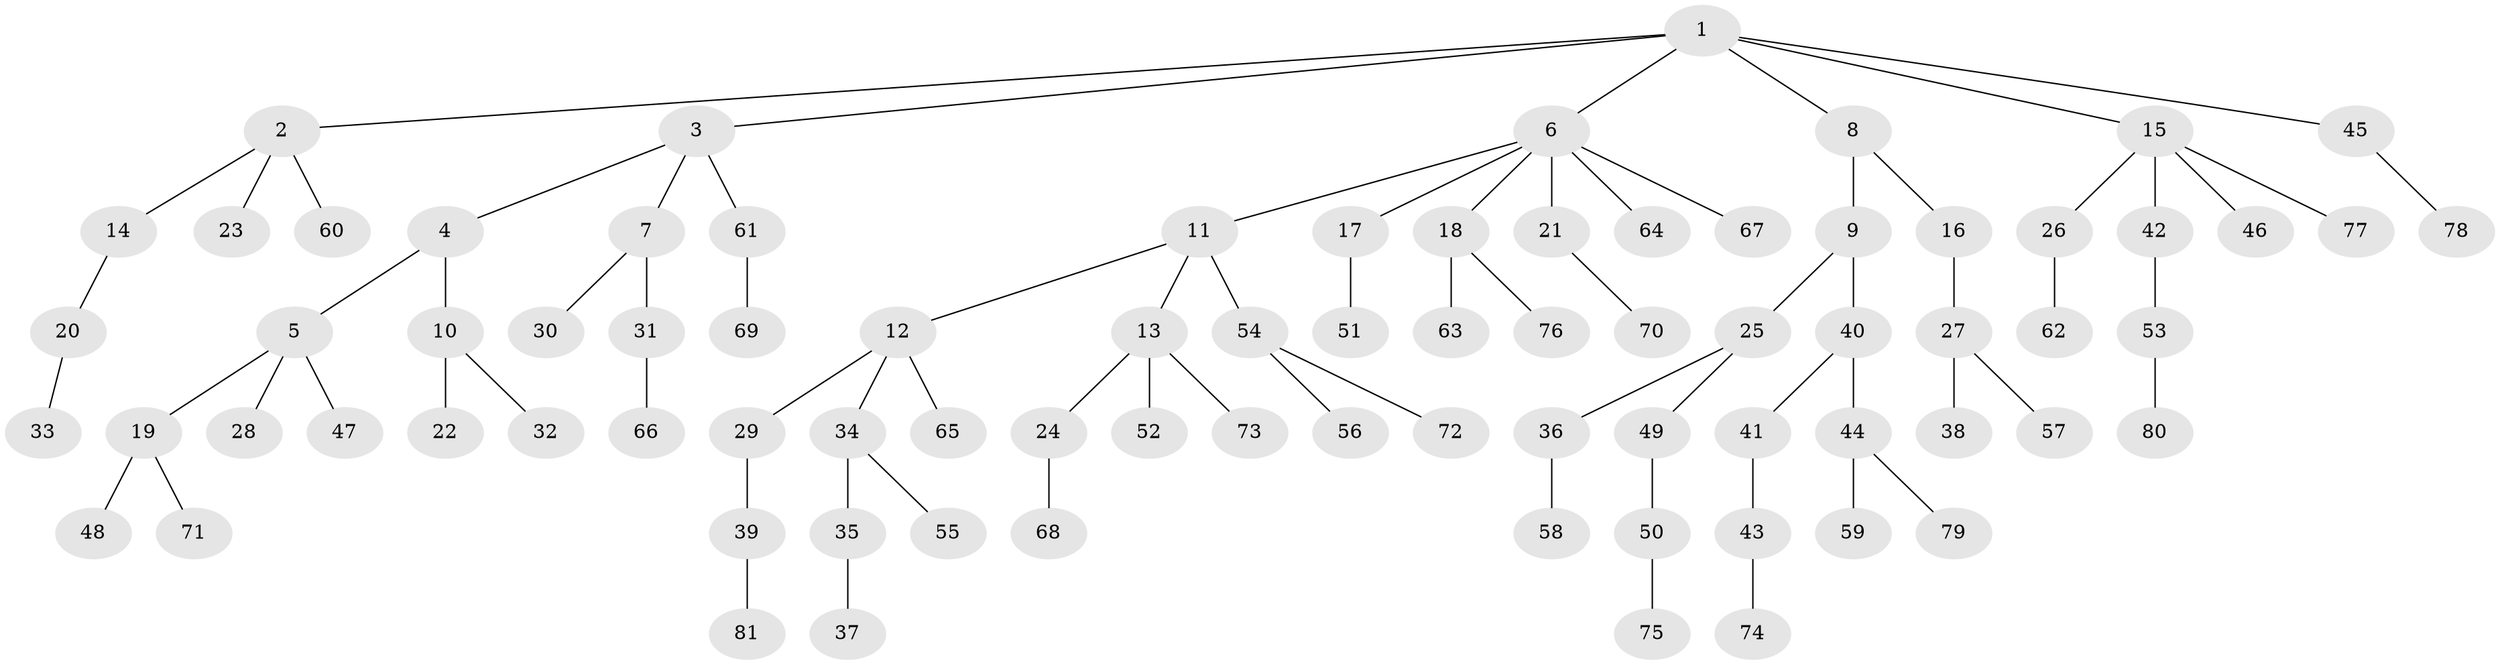 // coarse degree distribution, {8: 0.017241379310344827, 4: 0.08620689655172414, 5: 0.034482758620689655, 7: 0.017241379310344827, 3: 0.05172413793103448, 2: 0.2413793103448276, 1: 0.5517241379310345}
// Generated by graph-tools (version 1.1) at 2025/24/03/03/25 07:24:08]
// undirected, 81 vertices, 80 edges
graph export_dot {
graph [start="1"]
  node [color=gray90,style=filled];
  1;
  2;
  3;
  4;
  5;
  6;
  7;
  8;
  9;
  10;
  11;
  12;
  13;
  14;
  15;
  16;
  17;
  18;
  19;
  20;
  21;
  22;
  23;
  24;
  25;
  26;
  27;
  28;
  29;
  30;
  31;
  32;
  33;
  34;
  35;
  36;
  37;
  38;
  39;
  40;
  41;
  42;
  43;
  44;
  45;
  46;
  47;
  48;
  49;
  50;
  51;
  52;
  53;
  54;
  55;
  56;
  57;
  58;
  59;
  60;
  61;
  62;
  63;
  64;
  65;
  66;
  67;
  68;
  69;
  70;
  71;
  72;
  73;
  74;
  75;
  76;
  77;
  78;
  79;
  80;
  81;
  1 -- 2;
  1 -- 3;
  1 -- 6;
  1 -- 8;
  1 -- 15;
  1 -- 45;
  2 -- 14;
  2 -- 23;
  2 -- 60;
  3 -- 4;
  3 -- 7;
  3 -- 61;
  4 -- 5;
  4 -- 10;
  5 -- 19;
  5 -- 28;
  5 -- 47;
  6 -- 11;
  6 -- 17;
  6 -- 18;
  6 -- 21;
  6 -- 64;
  6 -- 67;
  7 -- 30;
  7 -- 31;
  8 -- 9;
  8 -- 16;
  9 -- 25;
  9 -- 40;
  10 -- 22;
  10 -- 32;
  11 -- 12;
  11 -- 13;
  11 -- 54;
  12 -- 29;
  12 -- 34;
  12 -- 65;
  13 -- 24;
  13 -- 52;
  13 -- 73;
  14 -- 20;
  15 -- 26;
  15 -- 42;
  15 -- 46;
  15 -- 77;
  16 -- 27;
  17 -- 51;
  18 -- 63;
  18 -- 76;
  19 -- 48;
  19 -- 71;
  20 -- 33;
  21 -- 70;
  24 -- 68;
  25 -- 36;
  25 -- 49;
  26 -- 62;
  27 -- 38;
  27 -- 57;
  29 -- 39;
  31 -- 66;
  34 -- 35;
  34 -- 55;
  35 -- 37;
  36 -- 58;
  39 -- 81;
  40 -- 41;
  40 -- 44;
  41 -- 43;
  42 -- 53;
  43 -- 74;
  44 -- 59;
  44 -- 79;
  45 -- 78;
  49 -- 50;
  50 -- 75;
  53 -- 80;
  54 -- 56;
  54 -- 72;
  61 -- 69;
}

